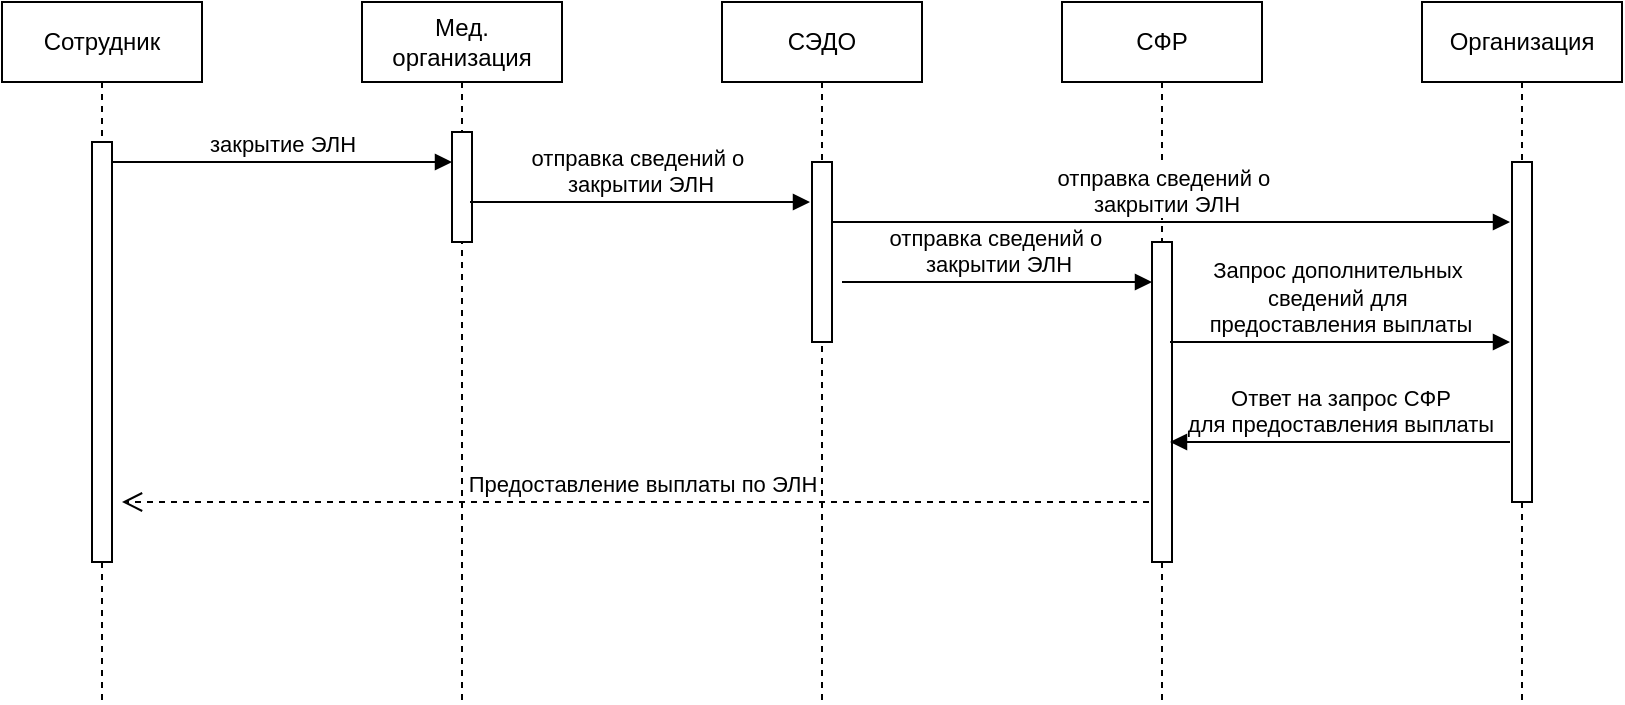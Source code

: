 <mxfile version="24.8.1">
  <diagram name="Page-1" id="2YBvvXClWsGukQMizWep">
    <mxGraphModel dx="1242" dy="785" grid="1" gridSize="10" guides="1" tooltips="1" connect="1" arrows="1" fold="1" page="1" pageScale="1" pageWidth="850" pageHeight="1100" math="0" shadow="0">
      <root>
        <mxCell id="0" />
        <mxCell id="1" parent="0" />
        <mxCell id="aM9ryv3xv72pqoxQDRHE-1" value="Сотрудник" style="shape=umlLifeline;perimeter=lifelinePerimeter;whiteSpace=wrap;html=1;container=0;dropTarget=0;collapsible=0;recursiveResize=0;outlineConnect=0;portConstraint=eastwest;newEdgeStyle={&quot;edgeStyle&quot;:&quot;elbowEdgeStyle&quot;,&quot;elbow&quot;:&quot;vertical&quot;,&quot;curved&quot;:0,&quot;rounded&quot;:0};" parent="1" vertex="1">
          <mxGeometry x="40" y="40" width="100" height="350" as="geometry" />
        </mxCell>
        <mxCell id="aM9ryv3xv72pqoxQDRHE-2" value="" style="html=1;points=[];perimeter=orthogonalPerimeter;outlineConnect=0;targetShapes=umlLifeline;portConstraint=eastwest;newEdgeStyle={&quot;edgeStyle&quot;:&quot;elbowEdgeStyle&quot;,&quot;elbow&quot;:&quot;vertical&quot;,&quot;curved&quot;:0,&quot;rounded&quot;:0};" parent="aM9ryv3xv72pqoxQDRHE-1" vertex="1">
          <mxGeometry x="45" y="70" width="10" height="210" as="geometry" />
        </mxCell>
        <mxCell id="aM9ryv3xv72pqoxQDRHE-5" value="Мед. организация" style="shape=umlLifeline;perimeter=lifelinePerimeter;whiteSpace=wrap;html=1;container=0;dropTarget=0;collapsible=0;recursiveResize=0;outlineConnect=0;portConstraint=eastwest;newEdgeStyle={&quot;edgeStyle&quot;:&quot;elbowEdgeStyle&quot;,&quot;elbow&quot;:&quot;vertical&quot;,&quot;curved&quot;:0,&quot;rounded&quot;:0};" parent="1" vertex="1">
          <mxGeometry x="220" y="40" width="100" height="350" as="geometry" />
        </mxCell>
        <mxCell id="aM9ryv3xv72pqoxQDRHE-6" value="" style="html=1;points=[];perimeter=orthogonalPerimeter;outlineConnect=0;targetShapes=umlLifeline;portConstraint=eastwest;newEdgeStyle={&quot;edgeStyle&quot;:&quot;elbowEdgeStyle&quot;,&quot;elbow&quot;:&quot;vertical&quot;,&quot;curved&quot;:0,&quot;rounded&quot;:0};" parent="aM9ryv3xv72pqoxQDRHE-5" vertex="1">
          <mxGeometry x="45" y="65" width="10" height="55" as="geometry" />
        </mxCell>
        <mxCell id="aM9ryv3xv72pqoxQDRHE-7" value="закрытие ЭЛН" style="html=1;verticalAlign=bottom;endArrow=block;edgeStyle=elbowEdgeStyle;elbow=vertical;curved=0;rounded=0;" parent="1" source="aM9ryv3xv72pqoxQDRHE-2" target="aM9ryv3xv72pqoxQDRHE-6" edge="1">
          <mxGeometry relative="1" as="geometry">
            <mxPoint x="195" y="130" as="sourcePoint" />
            <Array as="points">
              <mxPoint x="180" y="120" />
            </Array>
            <mxPoint as="offset" />
          </mxGeometry>
        </mxCell>
        <mxCell id="aM9ryv3xv72pqoxQDRHE-8" value="Предоставление выплаты по ЭЛН" style="html=1;verticalAlign=bottom;endArrow=open;dashed=1;endSize=8;edgeStyle=elbowEdgeStyle;elbow=vertical;curved=0;rounded=0;" parent="1" edge="1">
          <mxGeometry relative="1" as="geometry">
            <mxPoint x="100" y="290" as="targetPoint" />
            <Array as="points">
              <mxPoint x="280" y="290" />
              <mxPoint x="310" y="70" />
            </Array>
            <mxPoint x="619.5" y="290" as="sourcePoint" />
          </mxGeometry>
        </mxCell>
        <mxCell id="sbbiI5kl0oN6W83tK6Ic-1" value="СФР" style="shape=umlLifeline;perimeter=lifelinePerimeter;whiteSpace=wrap;html=1;container=0;dropTarget=0;collapsible=0;recursiveResize=0;outlineConnect=0;portConstraint=eastwest;newEdgeStyle={&quot;edgeStyle&quot;:&quot;elbowEdgeStyle&quot;,&quot;elbow&quot;:&quot;vertical&quot;,&quot;curved&quot;:0,&quot;rounded&quot;:0};" vertex="1" parent="1">
          <mxGeometry x="570" y="40" width="100" height="350" as="geometry" />
        </mxCell>
        <mxCell id="sbbiI5kl0oN6W83tK6Ic-2" value="" style="html=1;points=[];perimeter=orthogonalPerimeter;outlineConnect=0;targetShapes=umlLifeline;portConstraint=eastwest;newEdgeStyle={&quot;edgeStyle&quot;:&quot;elbowEdgeStyle&quot;,&quot;elbow&quot;:&quot;vertical&quot;,&quot;curved&quot;:0,&quot;rounded&quot;:0};" vertex="1" parent="sbbiI5kl0oN6W83tK6Ic-1">
          <mxGeometry x="45" y="120" width="10" height="160" as="geometry" />
        </mxCell>
        <mxCell id="sbbiI5kl0oN6W83tK6Ic-3" value="Организация" style="shape=umlLifeline;perimeter=lifelinePerimeter;whiteSpace=wrap;html=1;container=0;dropTarget=0;collapsible=0;recursiveResize=0;outlineConnect=0;portConstraint=eastwest;newEdgeStyle={&quot;edgeStyle&quot;:&quot;elbowEdgeStyle&quot;,&quot;elbow&quot;:&quot;vertical&quot;,&quot;curved&quot;:0,&quot;rounded&quot;:0};" vertex="1" parent="1">
          <mxGeometry x="750" y="40" width="100" height="350" as="geometry" />
        </mxCell>
        <mxCell id="sbbiI5kl0oN6W83tK6Ic-7" style="edgeStyle=elbowEdgeStyle;rounded=0;orthogonalLoop=1;jettySize=auto;html=1;elbow=vertical;curved=0;" edge="1" parent="sbbiI5kl0oN6W83tK6Ic-3" source="sbbiI5kl0oN6W83tK6Ic-4" target="sbbiI5kl0oN6W83tK6Ic-3">
          <mxGeometry relative="1" as="geometry">
            <mxPoint x="140" y="160" as="targetPoint" />
            <Array as="points">
              <mxPoint x="100" y="130" />
            </Array>
          </mxGeometry>
        </mxCell>
        <mxCell id="sbbiI5kl0oN6W83tK6Ic-4" value="" style="html=1;points=[];perimeter=orthogonalPerimeter;outlineConnect=0;targetShapes=umlLifeline;portConstraint=eastwest;newEdgeStyle={&quot;edgeStyle&quot;:&quot;elbowEdgeStyle&quot;,&quot;elbow&quot;:&quot;vertical&quot;,&quot;curved&quot;:0,&quot;rounded&quot;:0};" vertex="1" parent="sbbiI5kl0oN6W83tK6Ic-3">
          <mxGeometry x="45" y="80" width="10" height="170" as="geometry" />
        </mxCell>
        <mxCell id="sbbiI5kl0oN6W83tK6Ic-5" value="отправка сведений о&amp;nbsp;&lt;div&gt;закрытии ЭЛН&lt;/div&gt;" style="html=1;verticalAlign=bottom;endArrow=block;edgeStyle=elbowEdgeStyle;elbow=vertical;curved=0;rounded=0;" edge="1" parent="1">
          <mxGeometry relative="1" as="geometry">
            <mxPoint x="274" y="140" as="sourcePoint" />
            <Array as="points">
              <mxPoint x="359" y="140" />
            </Array>
            <mxPoint x="444" y="140" as="targetPoint" />
            <mxPoint as="offset" />
          </mxGeometry>
        </mxCell>
        <mxCell id="sbbiI5kl0oN6W83tK6Ic-8" value="отправка сведений о&amp;nbsp;&lt;div&gt;закрытии ЭЛН&lt;/div&gt;" style="html=1;verticalAlign=bottom;endArrow=block;edgeStyle=elbowEdgeStyle;elbow=vertical;curved=0;rounded=0;" edge="1" parent="1" source="sbbiI5kl0oN6W83tK6Ic-14">
          <mxGeometry relative="1" as="geometry">
            <mxPoint x="624" y="150" as="sourcePoint" />
            <Array as="points">
              <mxPoint x="709" y="150" />
            </Array>
            <mxPoint x="794" y="150" as="targetPoint" />
            <mxPoint as="offset" />
          </mxGeometry>
        </mxCell>
        <mxCell id="sbbiI5kl0oN6W83tK6Ic-9" value="Запрос дополнительных&amp;nbsp;&lt;div&gt;сведений для&amp;nbsp;&lt;/div&gt;&lt;div&gt;предоставления выплаты&lt;/div&gt;" style="html=1;verticalAlign=bottom;endArrow=block;edgeStyle=elbowEdgeStyle;elbow=horizontal;curved=0;rounded=0;" edge="1" parent="1">
          <mxGeometry relative="1" as="geometry">
            <mxPoint x="624" y="210" as="sourcePoint" />
            <Array as="points">
              <mxPoint x="709" y="210" />
            </Array>
            <mxPoint x="794" y="210" as="targetPoint" />
            <mxPoint as="offset" />
          </mxGeometry>
        </mxCell>
        <mxCell id="sbbiI5kl0oN6W83tK6Ic-10" value="Ответ на запрос СФР&lt;br&gt;&lt;div&gt;для предоставления выплаты&lt;/div&gt;" style="html=1;verticalAlign=bottom;endArrow=block;edgeStyle=elbowEdgeStyle;elbow=horizontal;curved=0;rounded=0;" edge="1" parent="1">
          <mxGeometry relative="1" as="geometry">
            <mxPoint x="794" y="260" as="sourcePoint" />
            <Array as="points">
              <mxPoint x="689" y="360" />
            </Array>
            <mxPoint x="624" y="260" as="targetPoint" />
            <mxPoint as="offset" />
          </mxGeometry>
        </mxCell>
        <mxCell id="sbbiI5kl0oN6W83tK6Ic-14" value="СЭДО" style="shape=umlLifeline;perimeter=lifelinePerimeter;whiteSpace=wrap;html=1;container=0;dropTarget=0;collapsible=0;recursiveResize=0;outlineConnect=0;portConstraint=eastwest;newEdgeStyle={&quot;edgeStyle&quot;:&quot;elbowEdgeStyle&quot;,&quot;elbow&quot;:&quot;vertical&quot;,&quot;curved&quot;:0,&quot;rounded&quot;:0};" vertex="1" parent="1">
          <mxGeometry x="400" y="40" width="100" height="350" as="geometry" />
        </mxCell>
        <mxCell id="sbbiI5kl0oN6W83tK6Ic-15" value="" style="html=1;points=[];perimeter=orthogonalPerimeter;outlineConnect=0;targetShapes=umlLifeline;portConstraint=eastwest;newEdgeStyle={&quot;edgeStyle&quot;:&quot;elbowEdgeStyle&quot;,&quot;elbow&quot;:&quot;vertical&quot;,&quot;curved&quot;:0,&quot;rounded&quot;:0};" vertex="1" parent="sbbiI5kl0oN6W83tK6Ic-14">
          <mxGeometry x="45" y="80" width="10" height="90" as="geometry" />
        </mxCell>
        <mxCell id="sbbiI5kl0oN6W83tK6Ic-16" value="отправка сведений о&amp;nbsp;&lt;div&gt;закрытии ЭЛН&lt;/div&gt;" style="html=1;verticalAlign=bottom;endArrow=block;edgeStyle=elbowEdgeStyle;elbow=vertical;curved=0;rounded=0;" edge="1" parent="1">
          <mxGeometry relative="1" as="geometry">
            <mxPoint x="460" y="180" as="sourcePoint" />
            <Array as="points">
              <mxPoint x="610" y="180" />
            </Array>
            <mxPoint x="615" y="180" as="targetPoint" />
            <mxPoint as="offset" />
          </mxGeometry>
        </mxCell>
      </root>
    </mxGraphModel>
  </diagram>
</mxfile>
